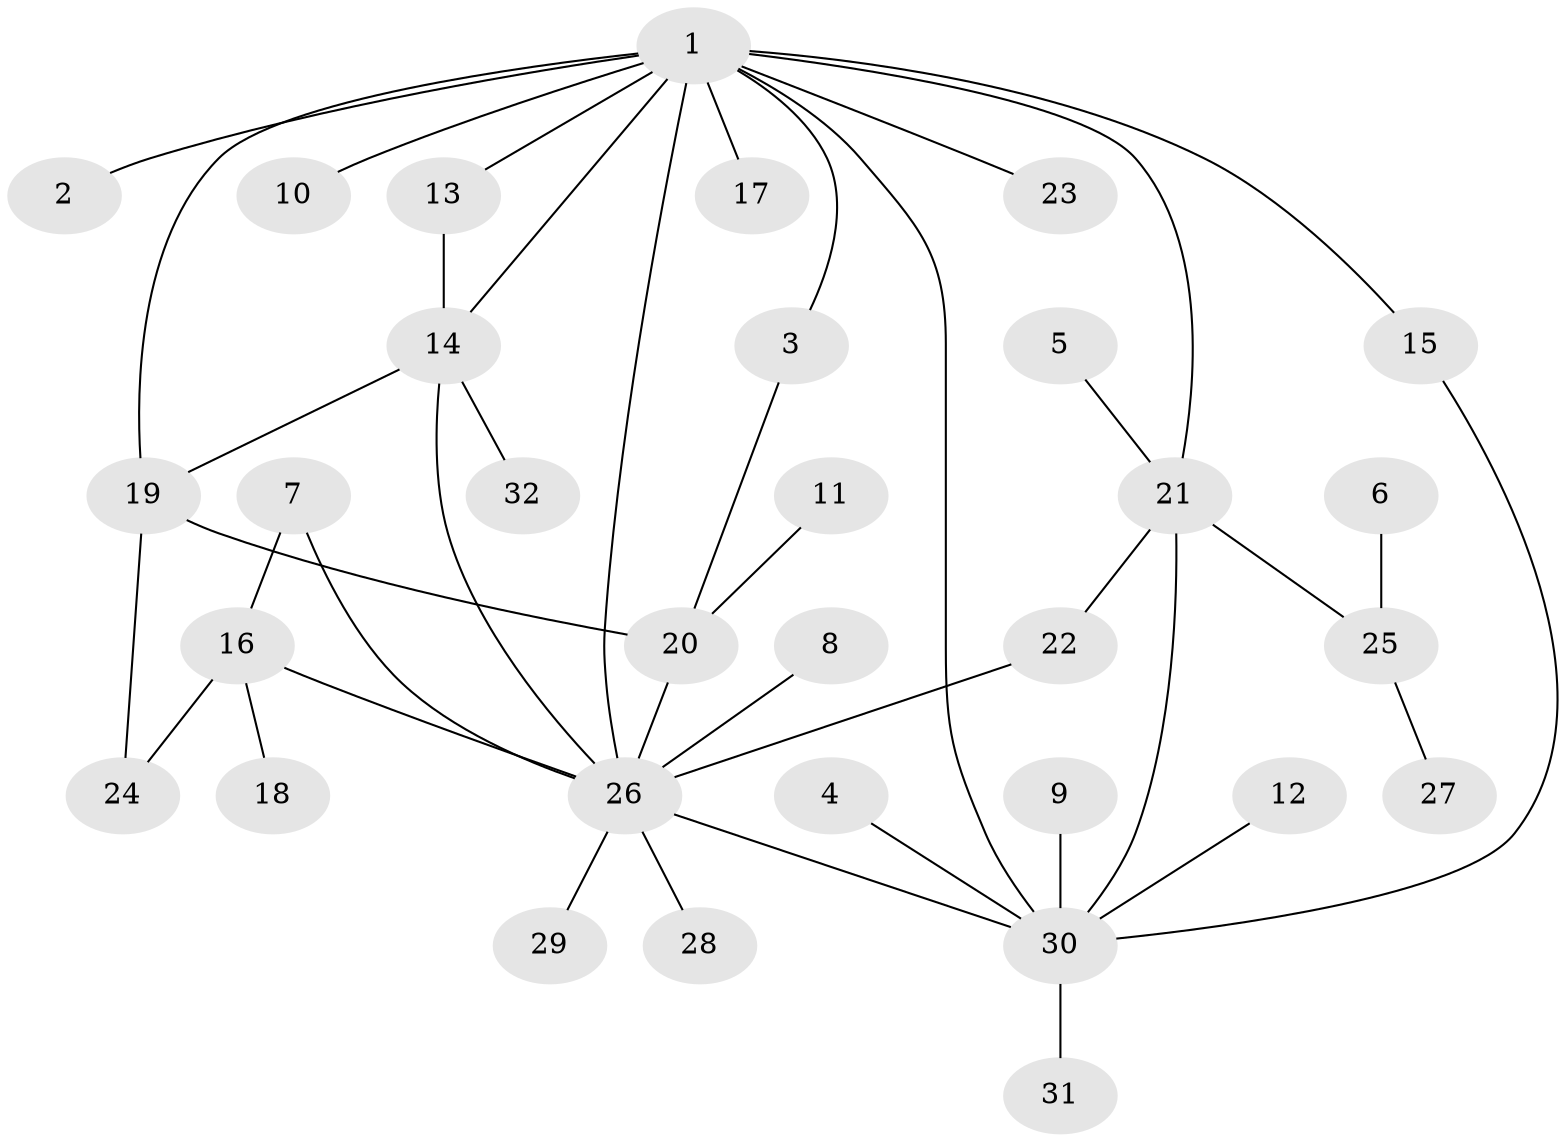 // original degree distribution, {4: 0.078125, 9: 0.015625, 3: 0.109375, 8: 0.015625, 10: 0.015625, 5: 0.078125, 1: 0.484375, 2: 0.203125}
// Generated by graph-tools (version 1.1) at 2025/26/03/09/25 03:26:08]
// undirected, 32 vertices, 42 edges
graph export_dot {
graph [start="1"]
  node [color=gray90,style=filled];
  1;
  2;
  3;
  4;
  5;
  6;
  7;
  8;
  9;
  10;
  11;
  12;
  13;
  14;
  15;
  16;
  17;
  18;
  19;
  20;
  21;
  22;
  23;
  24;
  25;
  26;
  27;
  28;
  29;
  30;
  31;
  32;
  1 -- 2 [weight=1.0];
  1 -- 3 [weight=1.0];
  1 -- 10 [weight=1.0];
  1 -- 13 [weight=1.0];
  1 -- 14 [weight=1.0];
  1 -- 15 [weight=1.0];
  1 -- 17 [weight=1.0];
  1 -- 19 [weight=1.0];
  1 -- 21 [weight=1.0];
  1 -- 23 [weight=1.0];
  1 -- 26 [weight=1.0];
  1 -- 30 [weight=1.0];
  3 -- 20 [weight=1.0];
  4 -- 30 [weight=1.0];
  5 -- 21 [weight=1.0];
  6 -- 25 [weight=1.0];
  7 -- 16 [weight=1.0];
  7 -- 26 [weight=1.0];
  8 -- 26 [weight=1.0];
  9 -- 30 [weight=1.0];
  11 -- 20 [weight=1.0];
  12 -- 30 [weight=1.0];
  13 -- 14 [weight=1.0];
  14 -- 19 [weight=1.0];
  14 -- 26 [weight=1.0];
  14 -- 32 [weight=1.0];
  15 -- 30 [weight=1.0];
  16 -- 18 [weight=1.0];
  16 -- 24 [weight=1.0];
  16 -- 26 [weight=1.0];
  19 -- 20 [weight=1.0];
  19 -- 24 [weight=1.0];
  20 -- 26 [weight=1.0];
  21 -- 22 [weight=1.0];
  21 -- 25 [weight=1.0];
  21 -- 30 [weight=1.0];
  22 -- 26 [weight=1.0];
  25 -- 27 [weight=1.0];
  26 -- 28 [weight=1.0];
  26 -- 29 [weight=1.0];
  26 -- 30 [weight=1.0];
  30 -- 31 [weight=2.0];
}
